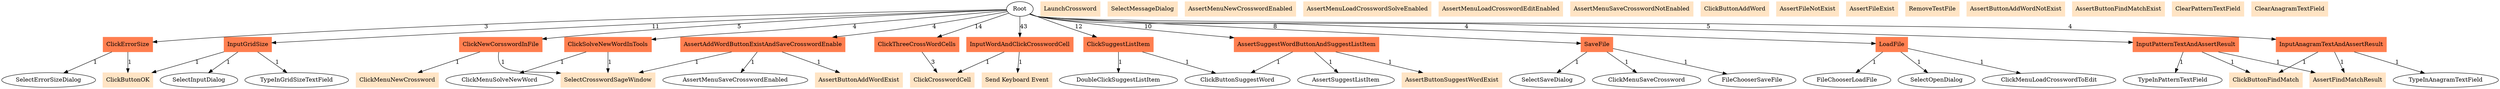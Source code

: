 // UK <-> LK
digraph {
	Root
	LaunchCrossword [color=bisque shape=box style=filled]
	SelectMessageDialog [color=bisque shape=box style=filled]
	ClickButtonOK [color=bisque shape=box style=filled]
	SelectCrosswordSageWindow [color=bisque shape=box style=filled]
	AssertMenuNewCrosswordEnabled [color=bisque shape=box style=filled]
	AssertMenuLoadCrosswordSolveEnabled [color=bisque shape=box style=filled]
	AssertMenuLoadCrosswordEditEnabled [color=bisque shape=box style=filled]
	AssertMenuSaveCrosswordNotEnabled [color=bisque shape=box style=filled]
	ClickMenuNewCrossword [color=bisque shape=box style=filled]
	InputGridSize [color=coral shape=box style=filled]
	AssertAddWordButtonExistAndSaveCrosswordEnable [color=coral shape=box style=filled]
	ClickMenuNewCrossword [color=bisque shape=box style=filled]
	InputGridSize [color=coral shape=box style=filled]
	AssertAddWordButtonExistAndSaveCrosswordEnable [color=coral shape=box style=filled]
	ClickMenuNewCrossword [color=bisque shape=box style=filled]
	InputGridSize [color=coral shape=box style=filled]
	AssertAddWordButtonExistAndSaveCrosswordEnable [color=coral shape=box style=filled]
	ClickNewCorsswordInFile [color=coral shape=box style=filled]
	InputGridSize [color=coral shape=box style=filled]
	ClickErrorSize [color=coral shape=box style=filled]
	InputGridSize [color=coral shape=box style=filled]
	ClickErrorSize [color=coral shape=box style=filled]
	InputGridSize [color=coral shape=box style=filled]
	ClickErrorSize [color=coral shape=box style=filled]
	InputGridSize [color=coral shape=box style=filled]
	AssertAddWordButtonExistAndSaveCrosswordEnable [color=coral shape=box style=filled]
	ClickNewCorsswordInFile [color=coral shape=box style=filled]
	InputGridSize [color=coral shape=box style=filled]
	SelectCrosswordSageWindow [color=bisque shape=box style=filled]
	AssertButtonAddWordExist [color=bisque shape=box style=filled]
	ClickButtonAddWord [color=bisque shape=box style=filled]
	ClickThreeCrossWordCells [color=coral shape=box style=filled]
	InputWordAndClickCrosswordCell [color=coral shape=box style=filled]
	InputWordAndClickCrosswordCell [color=coral shape=box style=filled]
	InputWordAndClickCrosswordCell [color=coral shape=box style=filled]
	InputWordAndClickCrosswordCell [color=coral shape=box style=filled]
	AssertButtonSuggestWordExist [color=bisque shape=box style=filled]
	ClickSuggestListItem [color=coral shape=box style=filled]
	ClickCrosswordCell [color=bisque shape=box style=filled]
	AssertSuggestWordButtonAndSuggestListItem [color=coral shape=box style=filled]
	AssertButtonAddWordExist [color=bisque shape=box style=filled]
	ClickButtonAddWord [color=bisque shape=box style=filled]
	ClickThreeCrossWordCells [color=coral shape=box style=filled]
	InputWordAndClickCrosswordCell [color=coral shape=box style=filled]
	InputWordAndClickCrosswordCell [color=coral shape=box style=filled]
	InputWordAndClickCrosswordCell [color=coral shape=box style=filled]
	AssertButtonSuggestWordExist [color=bisque shape=box style=filled]
	ClickSuggestListItem [color=coral shape=box style=filled]
	AssertButtonAddWordExist [color=bisque shape=box style=filled]
	ClickButtonAddWord [color=bisque shape=box style=filled]
	ClickThreeCrossWordCells [color=coral shape=box style=filled]
	ClickSuggestListItem [color=coral shape=box style=filled]
	ClickCrosswordCell [color=bisque shape=box style=filled]
	AssertSuggestWordButtonAndSuggestListItem [color=coral shape=box style=filled]
	AssertButtonAddWordExist [color=bisque shape=box style=filled]
	ClickButtonAddWord [color=bisque shape=box style=filled]
	ClickThreeCrossWordCells [color=coral shape=box style=filled]
	InputWordAndClickCrosswordCell [color=coral shape=box style=filled]
	InputWordAndClickCrosswordCell [color=coral shape=box style=filled]
	"Send Keyboard Event" [color=bisque shape=box style=filled]
	ClickSuggestListItem [color=coral shape=box style=filled]
	AssertButtonAddWordExist [color=bisque shape=box style=filled]
	ClickButtonAddWord [color=bisque shape=box style=filled]
	ClickThreeCrossWordCells [color=coral shape=box style=filled]
	InputWordAndClickCrosswordCell [color=coral shape=box style=filled]
	InputWordAndClickCrosswordCell [color=coral shape=box style=filled]
	ClickSuggestListItem [color=coral shape=box style=filled]
	ClickCrosswordCell [color=bisque shape=box style=filled]
	AssertSuggestWordButtonAndSuggestListItem [color=coral shape=box style=filled]
	ClickCrosswordCell [color=bisque shape=box style=filled]
	AssertSuggestWordButtonAndSuggestListItem [color=coral shape=box style=filled]
	ClickCrosswordCell [color=bisque shape=box style=filled]
	AssertSuggestWordButtonAndSuggestListItem [color=coral shape=box style=filled]
	ClickNewCorsswordInFile [color=coral shape=box style=filled]
	InputGridSize [color=coral shape=box style=filled]
	AssertFileNotExist [color=bisque shape=box style=filled]
	SelectCrosswordSageWindow [color=bisque shape=box style=filled]
	SaveFile [color=coral shape=box style=filled]
	AssertFileExist [color=bisque shape=box style=filled]
	SelectCrosswordSageWindow [color=bisque shape=box style=filled]
	SaveFile [color=coral shape=box style=filled]
	AssertFileExist [color=bisque shape=box style=filled]
	RemoveTestFile [color=bisque shape=box style=filled]
	AssertFileNotExist [color=bisque shape=box style=filled]
	ClickNewCorsswordInFile [color=coral shape=box style=filled]
	InputGridSize [color=coral shape=box style=filled]
	SelectCrosswordSageWindow [color=bisque shape=box style=filled]
	AssertButtonAddWordExist [color=bisque shape=box style=filled]
	ClickButtonAddWord [color=bisque shape=box style=filled]
	ClickCrosswordCell [color=bisque shape=box style=filled]
	ClickCrosswordCell [color=bisque shape=box style=filled]
	SaveFile [color=coral shape=box style=filled]
	AssertFileExist [color=bisque shape=box style=filled]
	RemoveTestFile [color=bisque shape=box style=filled]
	AssertFileNotExist [color=bisque shape=box style=filled]
	AssertFileNotExist [color=bisque shape=box style=filled]
	SelectCrosswordSageWindow [color=bisque shape=box style=filled]
	LoadFile [color=coral shape=box style=filled]
	SelectCrosswordSageWindow [color=bisque shape=box style=filled]
	AssertButtonAddWordNotExist [color=bisque shape=box style=filled]
	AssertFileExist [color=bisque shape=box style=filled]
	SelectCrosswordSageWindow [color=bisque shape=box style=filled]
	LoadFile [color=coral shape=box style=filled]
	SelectCrosswordSageWindow [color=bisque shape=box style=filled]
	AssertButtonAddWordExist [color=bisque shape=box style=filled]
	ClickSolveNewWordInTools [color=coral shape=box style=filled]
	AssertButtonFindMatchExist [color=bisque shape=box style=filled]
	InputPatternTextAndAssertResult [color=coral shape=box style=filled]
	ClearPatternTextField [color=bisque shape=box style=filled]
	InputPatternTextAndAssertResult [color=coral shape=box style=filled]
	ClearPatternTextField [color=bisque shape=box style=filled]
	InputPatternTextAndAssertResult [color=coral shape=box style=filled]
	ClearPatternTextField [color=bisque shape=box style=filled]
	InputPatternTextAndAssertResult [color=coral shape=box style=filled]
	ClickSolveNewWordInTools [color=coral shape=box style=filled]
	AssertButtonFindMatchExist [color=bisque shape=box style=filled]
	InputAnagramTextAndAssertResult [color=coral shape=box style=filled]
	ClearAnagramTextField [color=bisque shape=box style=filled]
	InputAnagramTextAndAssertResult [color=coral shape=box style=filled]
	ClearAnagramTextField [color=bisque shape=box style=filled]
	InputAnagramTextAndAssertResult [color=coral shape=box style=filled]
	ClickNewCorsswordInFile [color=coral shape=box style=filled]
	InputGridSize [color=coral shape=box style=filled]
	SelectCrosswordSageWindow [color=bisque shape=box style=filled]
	AssertButtonAddWordExist [color=bisque shape=box style=filled]
	ClickButtonAddWord [color=bisque shape=box style=filled]
	ClickThreeCrossWordCells [color=coral shape=box style=filled]
	InputWordAndClickCrosswordCell [color=coral shape=box style=filled]
	InputWordAndClickCrosswordCell [color=coral shape=box style=filled]
	InputWordAndClickCrosswordCell [color=coral shape=box style=filled]
	InputWordAndClickCrosswordCell [color=coral shape=box style=filled]
	ClickSuggestListItem [color=coral shape=box style=filled]
	ClickButtonAddWord [color=bisque shape=box style=filled]
	ClickThreeCrossWordCells [color=coral shape=box style=filled]
	InputWordAndClickCrosswordCell [color=coral shape=box style=filled]
	InputWordAndClickCrosswordCell [color=coral shape=box style=filled]
	InputWordAndClickCrosswordCell [color=coral shape=box style=filled]
	"Send Keyboard Event" [color=bisque shape=box style=filled]
	ClickButtonAddWord [color=bisque shape=box style=filled]
	ClickThreeCrossWordCells [color=coral shape=box style=filled]
	InputWordAndClickCrosswordCell [color=coral shape=box style=filled]
	"Send Keyboard Event" [color=bisque shape=box style=filled]
	ClickSuggestListItem [color=coral shape=box style=filled]
	ClickCrosswordCell [color=bisque shape=box style=filled]
	AssertSuggestWordButtonAndSuggestListItem [color=coral shape=box style=filled]
	ClickButtonAddWord [color=bisque shape=box style=filled]
	ClickThreeCrossWordCells [color=coral shape=box style=filled]
	InputWordAndClickCrosswordCell [color=coral shape=box style=filled]
	InputWordAndClickCrosswordCell [color=coral shape=box style=filled]
	InputWordAndClickCrosswordCell [color=coral shape=box style=filled]
	"Send Keyboard Event" [color=bisque shape=box style=filled]
	AssertButtonSuggestWordExist [color=bisque shape=box style=filled]
	ClickSuggestListItem [color=coral shape=box style=filled]
	ClickCrosswordCell [color=bisque shape=box style=filled]
	AssertSuggestWordButtonAndSuggestListItem [color=coral shape=box style=filled]
	ClickButtonAddWord [color=bisque shape=box style=filled]
	ClickThreeCrossWordCells [color=coral shape=box style=filled]
	InputWordAndClickCrosswordCell [color=coral shape=box style=filled]
	InputWordAndClickCrosswordCell [color=coral shape=box style=filled]
	AssertButtonSuggestWordExist [color=bisque shape=box style=filled]
	ClickSuggestListItem [color=coral shape=box style=filled]
	ClickCrosswordCell [color=bisque shape=box style=filled]
	AssertSuggestWordButtonAndSuggestListItem [color=coral shape=box style=filled]
	SaveFile [color=coral shape=box style=filled]
	AssertFileExist [color=bisque shape=box style=filled]
	ClickSolveNewWordInTools [color=coral shape=box style=filled]
	AssertButtonFindMatchExist [color=bisque shape=box style=filled]
	ClickButtonFindMatch [color=bisque shape=box style=filled]
	AssertFindMatchResult [color=bisque shape=box style=filled]
	LoadFile [color=coral shape=box style=filled]
	SelectCrosswordSageWindow [color=bisque shape=box style=filled]
	ClickButtonAddWord [color=bisque shape=box style=filled]
	ClickThreeCrossWordCells [color=coral shape=box style=filled]
	InputWordAndClickCrosswordCell [color=coral shape=box style=filled]
	InputWordAndClickCrosswordCell [color=coral shape=box style=filled]
	InputWordAndClickCrosswordCell [color=coral shape=box style=filled]
	InputWordAndClickCrosswordCell [color=coral shape=box style=filled]
	AssertButtonSuggestWordExist [color=bisque shape=box style=filled]
	ClickSuggestListItem [color=coral shape=box style=filled]
	ClickCrosswordCell [color=bisque shape=box style=filled]
	AssertSuggestWordButtonAndSuggestListItem [color=coral shape=box style=filled]
	SaveFile [color=coral shape=box style=filled]
	AssertFileExist [color=bisque shape=box style=filled]
	ClickSolveNewWordInTools [color=coral shape=box style=filled]
	InputAnagramTextAndAssertResult [color=coral shape=box style=filled]
	ClearAnagramTextField [color=bisque shape=box style=filled]
	InputPatternTextAndAssertResult [color=coral shape=box style=filled]
	AssertFileExist [color=bisque shape=box style=filled]
	SelectCrosswordSageWindow [color=bisque shape=box style=filled]
	LoadFile [color=coral shape=box style=filled]
	SelectCrosswordSageWindow [color=bisque shape=box style=filled]
	AssertButtonAddWordExist [color=bisque shape=box style=filled]
	ClickButtonAddWord [color=bisque shape=box style=filled]
	ClickThreeCrossWordCells [color=coral shape=box style=filled]
	InputWordAndClickCrosswordCell [color=coral shape=box style=filled]
	InputWordAndClickCrosswordCell [color=coral shape=box style=filled]
	InputWordAndClickCrosswordCell [color=coral shape=box style=filled]
	InputWordAndClickCrosswordCell [color=coral shape=box style=filled]
	ClickSuggestListItem [color=coral shape=box style=filled]
	ClickButtonAddWord [color=bisque shape=box style=filled]
	ClickThreeCrossWordCells [color=coral shape=box style=filled]
	InputWordAndClickCrosswordCell [color=coral shape=box style=filled]
	InputWordAndClickCrosswordCell [color=coral shape=box style=filled]
	InputWordAndClickCrosswordCell [color=coral shape=box style=filled]
	InputWordAndClickCrosswordCell [color=coral shape=box style=filled]
	InputWordAndClickCrosswordCell [color=coral shape=box style=filled]
	"Send Keyboard Event" [color=bisque shape=box style=filled]
	ClickButtonAddWord [color=bisque shape=box style=filled]
	ClickCrosswordCell [color=bisque shape=box style=filled]
	ClickCrosswordCell [color=bisque shape=box style=filled]
	SaveFile [color=coral shape=box style=filled]
	SelectCrosswordSageWindow [color=bisque shape=box style=filled]
	AssertButtonAddWordExist [color=bisque shape=box style=filled]
	ClickCrosswordCell [color=bisque shape=box style=filled]
	InputWordAndClickCrosswordCell [color=coral shape=box style=filled]
	InputWordAndClickCrosswordCell [color=coral shape=box style=filled]
	InputWordAndClickCrosswordCell [color=coral shape=box style=filled]
	AssertButtonSuggestWordExist [color=bisque shape=box style=filled]
	ClickSuggestListItem [color=coral shape=box style=filled]
	ClickCrosswordCell [color=bisque shape=box style=filled]
	AssertSuggestWordButtonAndSuggestListItem [color=coral shape=box style=filled]
	SaveFile [color=coral shape=box style=filled]
	SelectCrosswordSageWindow [color=bisque shape=box style=filled]
	AssertButtonAddWordExist [color=bisque shape=box style=filled]
	ClickButtonAddWord [color=bisque shape=box style=filled]
	ClickThreeCrossWordCells [color=coral shape=box style=filled]
	InputWordAndClickCrosswordCell [color=coral shape=box style=filled]
	InputWordAndClickCrosswordCell [color=coral shape=box style=filled]
	InputWordAndClickCrosswordCell [color=coral shape=box style=filled]
	"Send Keyboard Event" [color=bisque shape=box style=filled]
	SelectCrosswordSageWindow [color=bisque shape=box style=filled]
	SaveFile [color=coral shape=box style=filled]
	AssertFileExist [color=bisque shape=box style=filled]
	AssertFileExist [color=bisque shape=box style=filled]
	AssertFileExist [color=bisque shape=box style=filled]
		Root -> AssertSuggestWordButtonAndSuggestListItem [label=10]
		Root -> InputWordAndClickCrosswordCell [label=43]
		InputPatternTextAndAssertResult -> TypeInPatternTextField [label=1]
		InputPatternTextAndAssertResult -> ClickButtonFindMatch [label=1]
		Root -> LoadFile [label=4]
		ClickThreeCrossWordCells -> ClickCrosswordCell [label=3]
		LoadFile -> FileChooserLoadFile [label=1]
		InputGridSize -> ClickButtonOK [label=1]
		InputAnagramTextAndAssertResult -> ClickButtonFindMatch [label=1]
		ClickNewCorsswordInFile -> SelectCrosswordSageWindow [label=1]
		InputWordAndClickCrosswordCell -> ClickCrosswordCell [label=1]
		InputAnagramTextAndAssertResult -> AssertFindMatchResult [label=1]
		InputGridSize -> TypeInGridSizeTextField [label=1]
		InputWordAndClickCrosswordCell -> "Send Keyboard Event" [label=1]
		InputAnagramTextAndAssertResult -> TypeInAnagramTextField [label=1]
		Root -> ClickThreeCrossWordCells [label=14]
		Root -> SaveFile [label=8]
		Root -> ClickErrorSize [label=3]
		ClickErrorSize -> ClickButtonOK [label=1]
		AssertAddWordButtonExistAndSaveCrosswordEnable -> AssertButtonAddWordExist [label=1]
		AssertAddWordButtonExistAndSaveCrosswordEnable -> AssertMenuSaveCrosswordEnabled [label=1]
		Root -> ClickNewCorsswordInFile [label=5]
		SaveFile -> SelectSaveDialog [label=1]
		ClickSuggestListItem -> DoubleClickSuggestListItem [label=1]
		Root -> ClickSuggestListItem [label=12]
		AssertAddWordButtonExistAndSaveCrosswordEnable -> SelectCrosswordSageWindow [label=1]
		ClickSolveNewWordInTools -> ClickMenuSolveNewWord [label=1]
		InputGridSize -> SelectInputDialog [label=1]
		AssertSuggestWordButtonAndSuggestListItem -> AssertSuggestListItem [label=1]
		LoadFile -> SelectOpenDialog [label=1]
		Root -> InputGridSize [label=11]
		SaveFile -> ClickMenuSaveCrossword [label=1]
		Root -> InputAnagramTextAndAssertResult [label=4]
		Root -> InputPatternTextAndAssertResult [label=5]
		Root -> ClickSolveNewWordInTools [label=4]
		InputPatternTextAndAssertResult -> AssertFindMatchResult [label=1]
		ClickErrorSize -> SelectErrorSizeDialog [label=1]
		ClickSolveNewWordInTools -> SelectCrosswordSageWindow [label=1]
		ClickSuggestListItem -> ClickButtonSuggestWord [label=1]
		LoadFile -> ClickMenuLoadCrosswordToEdit [label=1]
		AssertSuggestWordButtonAndSuggestListItem -> AssertButtonSuggestWordExist [label=1]
		ClickNewCorsswordInFile -> ClickMenuNewCrossword [label=1]
		Root -> AssertAddWordButtonExistAndSaveCrosswordEnable [label=4]
		SaveFile -> FileChooserSaveFile [label=1]
		AssertSuggestWordButtonAndSuggestListItem -> ClickButtonSuggestWord [label=1]
}